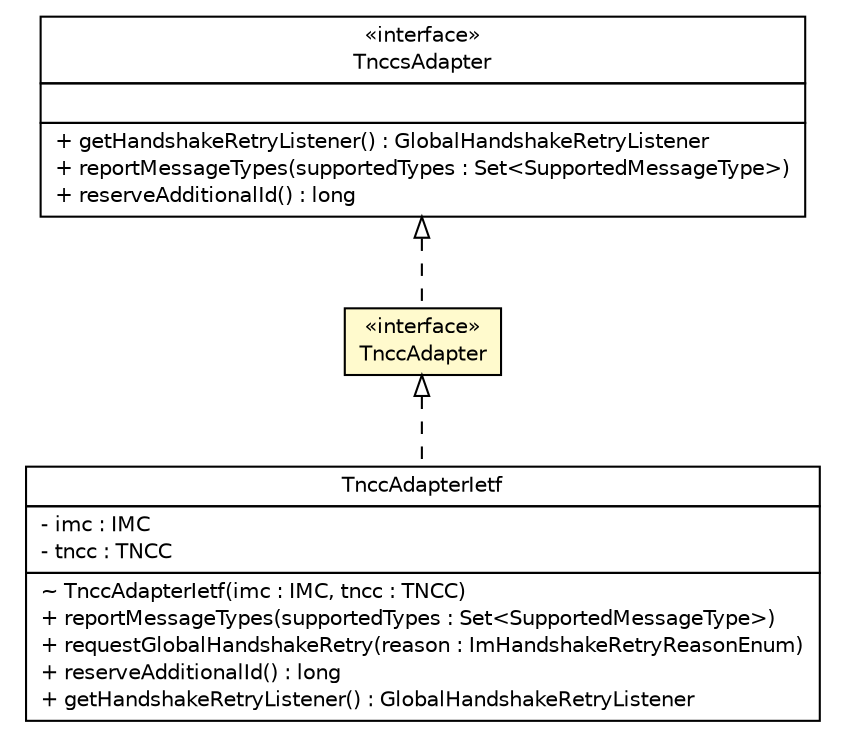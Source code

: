#!/usr/local/bin/dot
#
# Class diagram 
# Generated by UMLGraph version R5_6 (http://www.umlgraph.org/)
#

digraph G {
	edge [fontname="Helvetica",fontsize=10,labelfontname="Helvetica",labelfontsize=10];
	node [fontname="Helvetica",fontsize=10,shape=plaintext];
	nodesep=0.25;
	ranksep=0.5;
	// de.hsbremen.tc.tnc.im.adapter.tnccs.TnccsAdapter
	c6194 [label=<<table title="de.hsbremen.tc.tnc.im.adapter.tnccs.TnccsAdapter" border="0" cellborder="1" cellspacing="0" cellpadding="2" port="p" href="./TnccsAdapter.html">
		<tr><td><table border="0" cellspacing="0" cellpadding="1">
<tr><td align="center" balign="center"> &#171;interface&#187; </td></tr>
<tr><td align="center" balign="center"> TnccsAdapter </td></tr>
		</table></td></tr>
		<tr><td><table border="0" cellspacing="0" cellpadding="1">
<tr><td align="left" balign="left">  </td></tr>
		</table></td></tr>
		<tr><td><table border="0" cellspacing="0" cellpadding="1">
<tr><td align="left" balign="left"> + getHandshakeRetryListener() : GlobalHandshakeRetryListener </td></tr>
<tr><td align="left" balign="left"> + reportMessageTypes(supportedTypes : Set&lt;SupportedMessageType&gt;) </td></tr>
<tr><td align="left" balign="left"> + reserveAdditionalId() : long </td></tr>
		</table></td></tr>
		</table>>, URL="./TnccsAdapter.html", fontname="Helvetica", fontcolor="black", fontsize=10.0];
	// de.hsbremen.tc.tnc.im.adapter.tnccs.TnccAdapter
	c6200 [label=<<table title="de.hsbremen.tc.tnc.im.adapter.tnccs.TnccAdapter" border="0" cellborder="1" cellspacing="0" cellpadding="2" port="p" bgcolor="lemonChiffon" href="./TnccAdapter.html">
		<tr><td><table border="0" cellspacing="0" cellpadding="1">
<tr><td align="center" balign="center"> &#171;interface&#187; </td></tr>
<tr><td align="center" balign="center"> TnccAdapter </td></tr>
		</table></td></tr>
		</table>>, URL="./TnccAdapter.html", fontname="Helvetica", fontcolor="black", fontsize=10.0];
	// de.hsbremen.tc.tnc.im.adapter.tnccs.TnccAdapterIetf
	c6201 [label=<<table title="de.hsbremen.tc.tnc.im.adapter.tnccs.TnccAdapterIetf" border="0" cellborder="1" cellspacing="0" cellpadding="2" port="p" href="./TnccAdapterIetf.html">
		<tr><td><table border="0" cellspacing="0" cellpadding="1">
<tr><td align="center" balign="center"> TnccAdapterIetf </td></tr>
		</table></td></tr>
		<tr><td><table border="0" cellspacing="0" cellpadding="1">
<tr><td align="left" balign="left"> - imc : IMC </td></tr>
<tr><td align="left" balign="left"> - tncc : TNCC </td></tr>
		</table></td></tr>
		<tr><td><table border="0" cellspacing="0" cellpadding="1">
<tr><td align="left" balign="left"> ~ TnccAdapterIetf(imc : IMC, tncc : TNCC) </td></tr>
<tr><td align="left" balign="left"> + reportMessageTypes(supportedTypes : Set&lt;SupportedMessageType&gt;) </td></tr>
<tr><td align="left" balign="left"> + requestGlobalHandshakeRetry(reason : ImHandshakeRetryReasonEnum) </td></tr>
<tr><td align="left" balign="left"> + reserveAdditionalId() : long </td></tr>
<tr><td align="left" balign="left"> + getHandshakeRetryListener() : GlobalHandshakeRetryListener </td></tr>
		</table></td></tr>
		</table>>, URL="./TnccAdapterIetf.html", fontname="Helvetica", fontcolor="black", fontsize=10.0];
	//de.hsbremen.tc.tnc.im.adapter.tnccs.TnccAdapter implements de.hsbremen.tc.tnc.im.adapter.tnccs.TnccsAdapter
	c6194:p -> c6200:p [dir=back,arrowtail=empty,style=dashed];
	//de.hsbremen.tc.tnc.im.adapter.tnccs.TnccAdapterIetf implements de.hsbremen.tc.tnc.im.adapter.tnccs.TnccAdapter
	c6200:p -> c6201:p [dir=back,arrowtail=empty,style=dashed];
}

